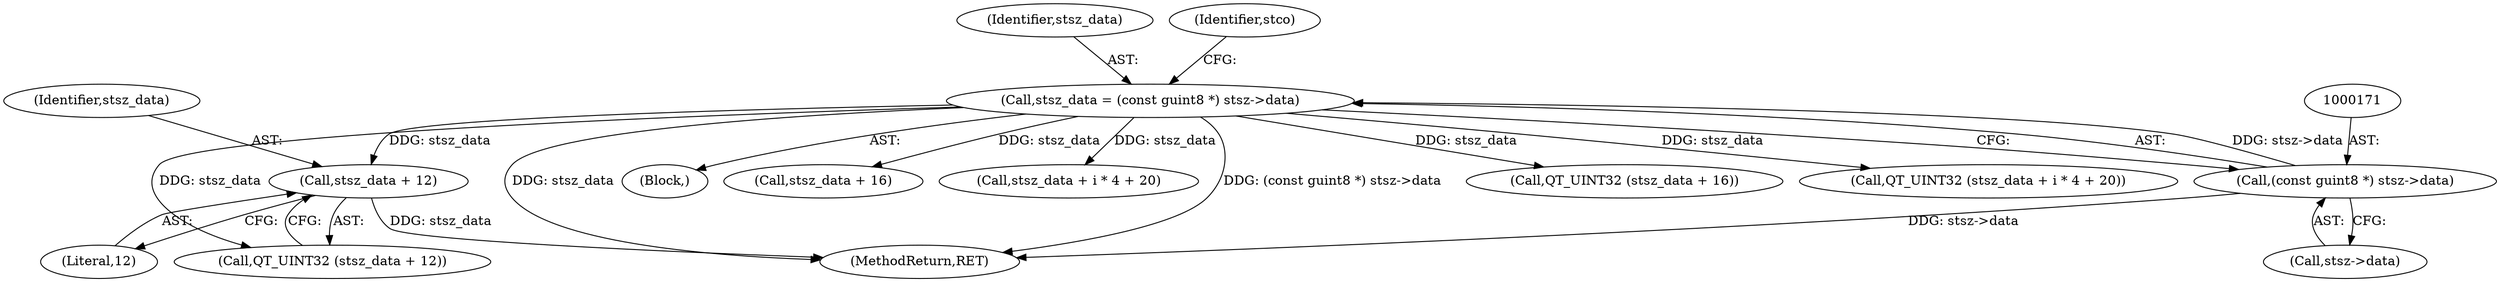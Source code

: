 digraph "0_gstreamer_bdc20b9baf13564d9a061343416395f8f9a92b53@pointer" {
"1000221" [label="(Call,stsz_data + 12)"];
"1000168" [label="(Call,stsz_data = (const guint8 *) stsz->data)"];
"1000170" [label="(Call,(const guint8 *) stsz->data)"];
"1000221" [label="(Call,stsz_data + 12)"];
"1000169" [label="(Identifier,stsz_data)"];
"1000172" [label="(Call,stsz->data)"];
"1000176" [label="(Identifier,stco)"];
"1000168" [label="(Call,stsz_data = (const guint8 *) stsz->data)"];
"1000223" [label="(Literal,12)"];
"1000220" [label="(Call,QT_UINT32 (stsz_data + 12))"];
"1000121" [label="(Block,)"];
"1000236" [label="(Call,stsz_data + 16)"];
"1000279" [label="(Call,stsz_data + i * 4 + 20)"];
"1000222" [label="(Identifier,stsz_data)"];
"1000170" [label="(Call,(const guint8 *) stsz->data)"];
"1000235" [label="(Call,QT_UINT32 (stsz_data + 16))"];
"1000278" [label="(Call,QT_UINT32 (stsz_data + i * 4 + 20))"];
"1001068" [label="(MethodReturn,RET)"];
"1000221" -> "1000220"  [label="AST: "];
"1000221" -> "1000223"  [label="CFG: "];
"1000222" -> "1000221"  [label="AST: "];
"1000223" -> "1000221"  [label="AST: "];
"1000220" -> "1000221"  [label="CFG: "];
"1000221" -> "1001068"  [label="DDG: stsz_data"];
"1000168" -> "1000221"  [label="DDG: stsz_data"];
"1000168" -> "1000121"  [label="AST: "];
"1000168" -> "1000170"  [label="CFG: "];
"1000169" -> "1000168"  [label="AST: "];
"1000170" -> "1000168"  [label="AST: "];
"1000176" -> "1000168"  [label="CFG: "];
"1000168" -> "1001068"  [label="DDG: stsz_data"];
"1000168" -> "1001068"  [label="DDG: (const guint8 *) stsz->data"];
"1000170" -> "1000168"  [label="DDG: stsz->data"];
"1000168" -> "1000220"  [label="DDG: stsz_data"];
"1000168" -> "1000235"  [label="DDG: stsz_data"];
"1000168" -> "1000236"  [label="DDG: stsz_data"];
"1000168" -> "1000278"  [label="DDG: stsz_data"];
"1000168" -> "1000279"  [label="DDG: stsz_data"];
"1000170" -> "1000172"  [label="CFG: "];
"1000171" -> "1000170"  [label="AST: "];
"1000172" -> "1000170"  [label="AST: "];
"1000170" -> "1001068"  [label="DDG: stsz->data"];
}
